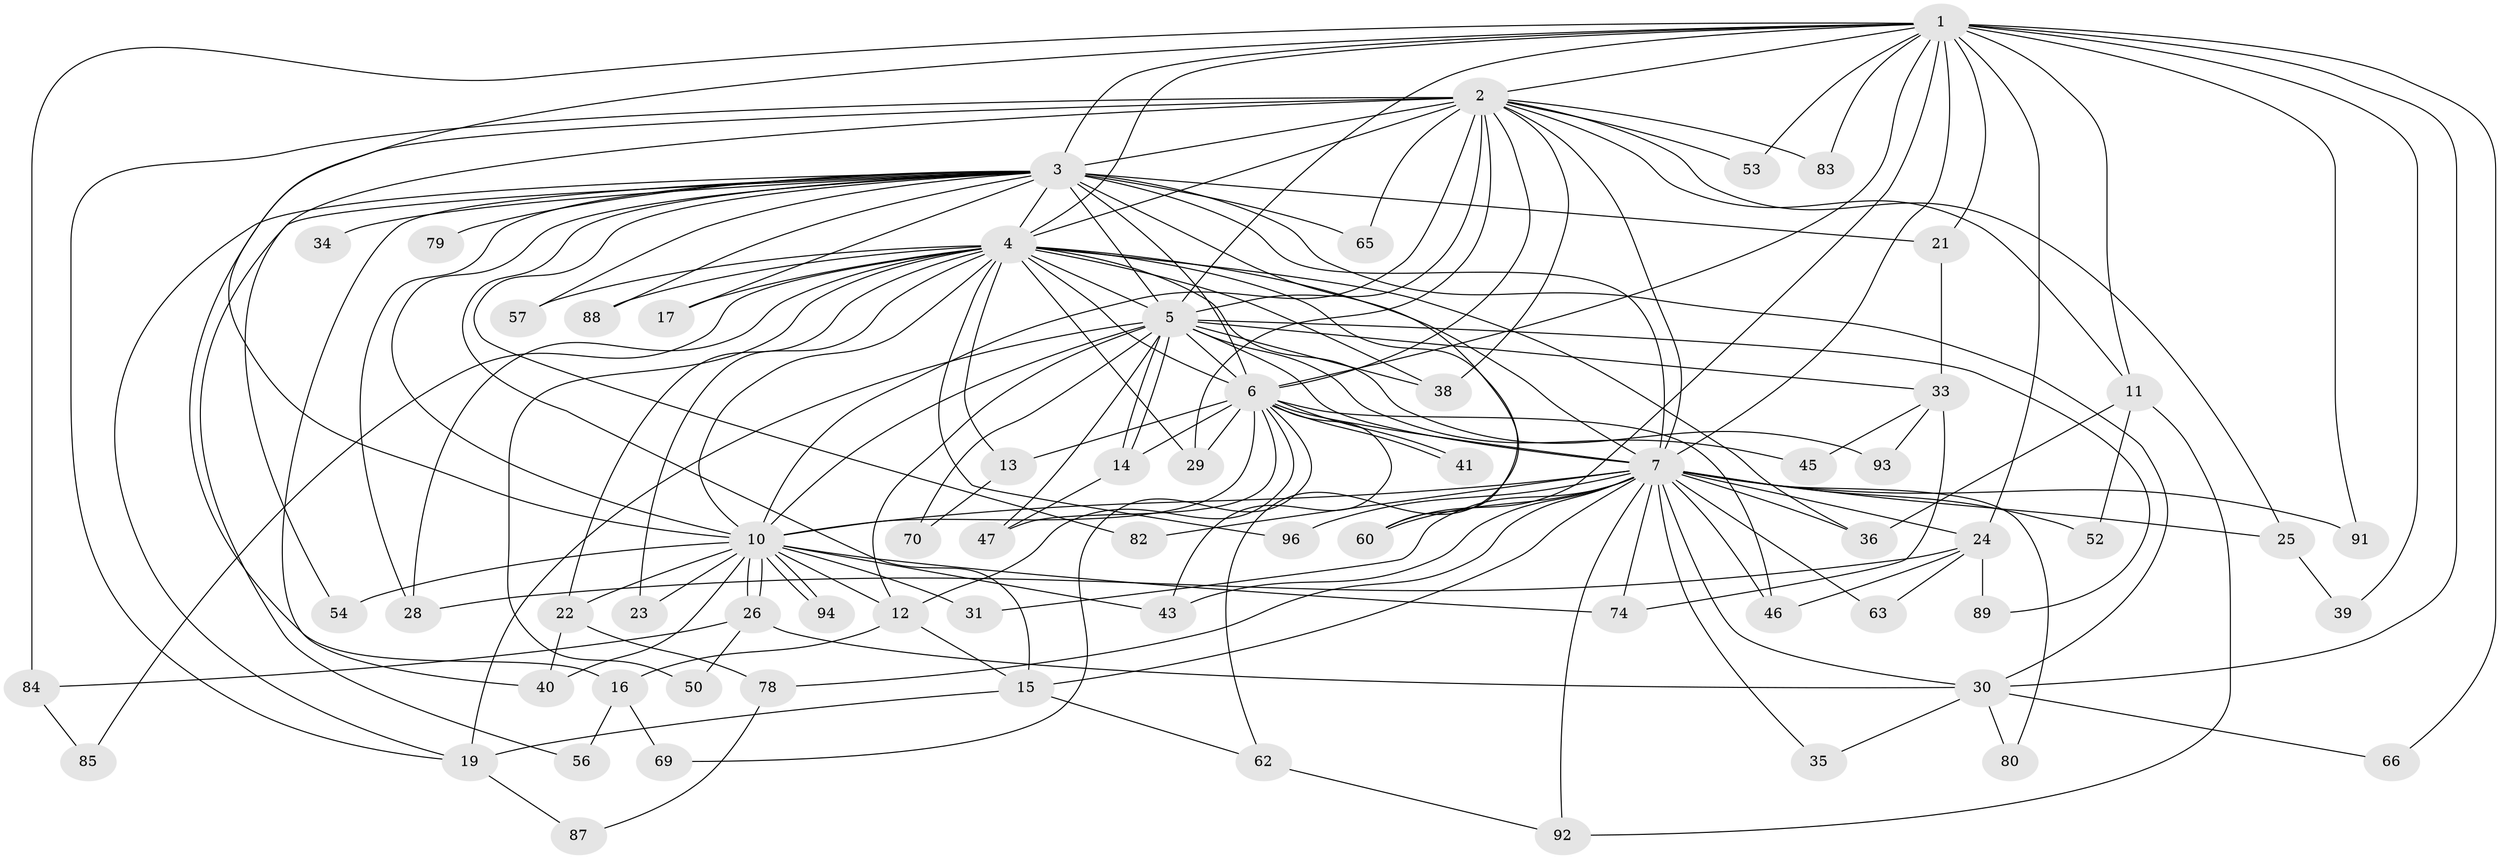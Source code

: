 // Generated by graph-tools (version 1.1) at 2025/23/03/03/25 07:23:38]
// undirected, 67 vertices, 162 edges
graph export_dot {
graph [start="1"]
  node [color=gray90,style=filled];
  1 [super="+44"];
  2 [super="+20"];
  3 [super="+8"];
  4 [super="+68"];
  5 [super="+75"];
  6 [super="+59"];
  7 [super="+9"];
  10 [super="+42"];
  11 [super="+18"];
  12 [super="+86"];
  13;
  14 [super="+61"];
  15 [super="+37"];
  16;
  17;
  19 [super="+58"];
  21;
  22 [super="+27"];
  23;
  24 [super="+32"];
  25;
  26 [super="+73"];
  28 [super="+64"];
  29 [super="+55"];
  30 [super="+71"];
  31;
  33 [super="+77"];
  34;
  35;
  36 [super="+72"];
  38 [super="+48"];
  39;
  40 [super="+67"];
  41;
  43 [super="+51"];
  45;
  46;
  47 [super="+49"];
  50;
  52 [super="+76"];
  53;
  54;
  56;
  57;
  60 [super="+81"];
  62 [super="+95"];
  63;
  65;
  66;
  69;
  70;
  74;
  78;
  79;
  80;
  82;
  83;
  84;
  85 [super="+90"];
  87;
  88;
  89;
  91;
  92;
  93;
  94;
  96;
  1 -- 2;
  1 -- 3 [weight=2];
  1 -- 4;
  1 -- 5;
  1 -- 6;
  1 -- 7 [weight=3];
  1 -- 10;
  1 -- 11 [weight=2];
  1 -- 21;
  1 -- 30;
  1 -- 39;
  1 -- 53;
  1 -- 60;
  1 -- 66;
  1 -- 83;
  1 -- 84;
  1 -- 91;
  1 -- 24;
  2 -- 3 [weight=3];
  2 -- 4;
  2 -- 5;
  2 -- 6;
  2 -- 7 [weight=2];
  2 -- 10;
  2 -- 11;
  2 -- 16;
  2 -- 25;
  2 -- 38;
  2 -- 53;
  2 -- 54;
  2 -- 65;
  2 -- 83;
  2 -- 19;
  2 -- 29;
  3 -- 4 [weight=2];
  3 -- 5 [weight=2];
  3 -- 6 [weight=2];
  3 -- 7 [weight=4];
  3 -- 10 [weight=2];
  3 -- 15;
  3 -- 17;
  3 -- 19;
  3 -- 21;
  3 -- 34 [weight=2];
  3 -- 40;
  3 -- 57;
  3 -- 62;
  3 -- 65;
  3 -- 79 [weight=2];
  3 -- 88;
  3 -- 82;
  3 -- 56;
  3 -- 30;
  3 -- 28;
  4 -- 5;
  4 -- 6;
  4 -- 7 [weight=2];
  4 -- 10;
  4 -- 13;
  4 -- 17;
  4 -- 22 [weight=2];
  4 -- 23;
  4 -- 28;
  4 -- 29;
  4 -- 36;
  4 -- 50;
  4 -- 57;
  4 -- 85 [weight=2];
  4 -- 88;
  4 -- 93;
  4 -- 96;
  4 -- 38;
  4 -- 60;
  5 -- 6;
  5 -- 7 [weight=2];
  5 -- 10;
  5 -- 14;
  5 -- 14;
  5 -- 33;
  5 -- 38;
  5 -- 45;
  5 -- 47;
  5 -- 70;
  5 -- 89;
  5 -- 19;
  5 -- 12;
  6 -- 7 [weight=2];
  6 -- 10;
  6 -- 12;
  6 -- 13;
  6 -- 29;
  6 -- 41;
  6 -- 41;
  6 -- 69;
  6 -- 46;
  6 -- 47;
  6 -- 43;
  6 -- 14;
  7 -- 10 [weight=3];
  7 -- 15;
  7 -- 24 [weight=2];
  7 -- 30;
  7 -- 31;
  7 -- 43;
  7 -- 52 [weight=2];
  7 -- 63;
  7 -- 74;
  7 -- 78;
  7 -- 80;
  7 -- 91;
  7 -- 96;
  7 -- 35;
  7 -- 46;
  7 -- 60;
  7 -- 82;
  7 -- 25;
  7 -- 92;
  7 -- 36;
  10 -- 12;
  10 -- 22;
  10 -- 23;
  10 -- 26;
  10 -- 26;
  10 -- 31;
  10 -- 43;
  10 -- 54;
  10 -- 74;
  10 -- 94;
  10 -- 94;
  10 -- 40;
  11 -- 36;
  11 -- 52;
  11 -- 92;
  12 -- 16;
  12 -- 15;
  13 -- 70;
  14 -- 47;
  15 -- 19;
  15 -- 62;
  16 -- 56;
  16 -- 69;
  19 -- 87;
  21 -- 33;
  22 -- 40;
  22 -- 78;
  24 -- 28;
  24 -- 46;
  24 -- 63;
  24 -- 89;
  25 -- 39;
  26 -- 50;
  26 -- 84;
  26 -- 30;
  30 -- 35;
  30 -- 66;
  30 -- 80;
  33 -- 45;
  33 -- 93;
  33 -- 74;
  62 -- 92;
  78 -- 87;
  84 -- 85;
}

